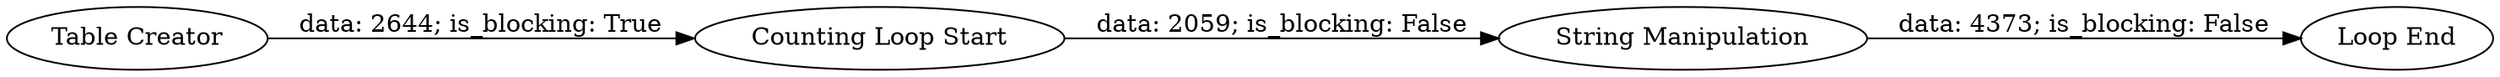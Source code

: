 digraph {
	"5436909513364658461_7" [label="Counting Loop Start"]
	"5436909513364658461_6" [label="Table Creator"]
	"5436909513364658461_8" [label="String Manipulation"]
	"5436909513364658461_9" [label="Loop End"]
	"5436909513364658461_8" -> "5436909513364658461_9" [label="data: 4373; is_blocking: False"]
	"5436909513364658461_7" -> "5436909513364658461_8" [label="data: 2059; is_blocking: False"]
	"5436909513364658461_6" -> "5436909513364658461_7" [label="data: 2644; is_blocking: True"]
	rankdir=LR
}
